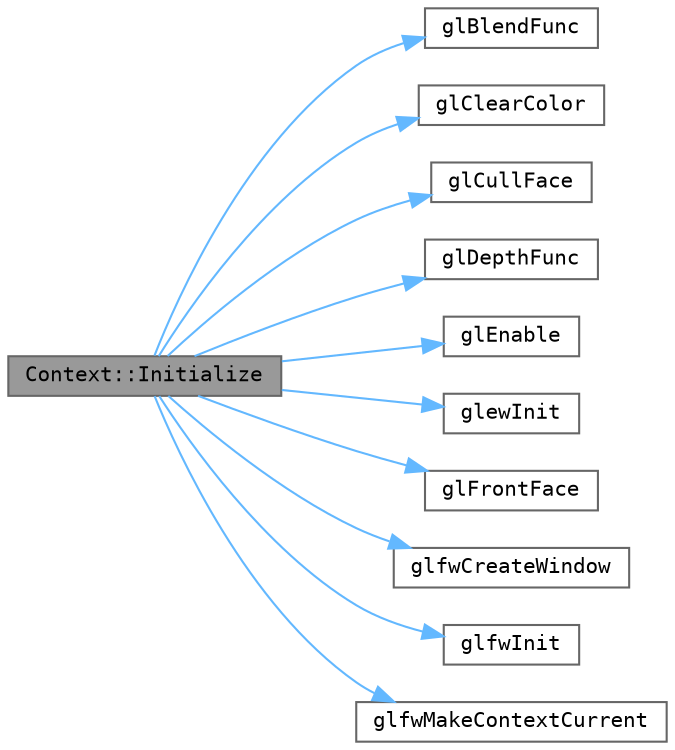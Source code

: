 digraph "Context::Initialize"
{
 // LATEX_PDF_SIZE
  bgcolor="transparent";
  edge [fontname=Terminal,fontsize=10,labelfontname=Helvetica,labelfontsize=10];
  node [fontname=Terminal,fontsize=10,shape=box,height=0.2,width=0.4];
  rankdir="LR";
  Node1 [label="Context::Initialize",height=0.2,width=0.4,color="gray40", fillcolor="grey60", style="filled", fontcolor="black",tooltip="Initiliazes the context window, and additional GPU setup"];
  Node1 -> Node2 [color="steelblue1",style="solid"];
  Node2 [label="glBlendFunc",height=0.2,width=0.4,color="grey40", fillcolor="white", style="filled",URL="$glew_8h.html#a8e13e72c3a7bac1f4685fcf3d32bf98c",tooltip=" "];
  Node1 -> Node3 [color="steelblue1",style="solid"];
  Node3 [label="glClearColor",height=0.2,width=0.4,color="grey40", fillcolor="white", style="filled",URL="$glew_8h.html#af339551012daa99fef8c4d313e98b546",tooltip=" "];
  Node1 -> Node4 [color="steelblue1",style="solid"];
  Node4 [label="glCullFace",height=0.2,width=0.4,color="grey40", fillcolor="white", style="filled",URL="$glew_8h.html#ab96734b878496b7f1d84b854a0cc072c",tooltip=" "];
  Node1 -> Node5 [color="steelblue1",style="solid"];
  Node5 [label="glDepthFunc",height=0.2,width=0.4,color="grey40", fillcolor="white", style="filled",URL="$glew_8h.html#a193efd842a4f4d9bf391afd286c4eef4",tooltip=" "];
  Node1 -> Node6 [color="steelblue1",style="solid"];
  Node6 [label="glEnable",height=0.2,width=0.4,color="grey40", fillcolor="white", style="filled",URL="$glew_8h.html#a1beaf822e5a901dc3fe429b68efb77d4",tooltip=" "];
  Node1 -> Node7 [color="steelblue1",style="solid"];
  Node7 [label="glewInit",height=0.2,width=0.4,color="grey40", fillcolor="white", style="filled",URL="$glew_8h.html#af39d420d8826819cb0108c6f1be0dc1b",tooltip=" "];
  Node1 -> Node8 [color="steelblue1",style="solid"];
  Node8 [label="glFrontFace",height=0.2,width=0.4,color="grey40", fillcolor="white", style="filled",URL="$glew_8h.html#afa8b9e2bcb7fed76f69b2182bc2f3d73",tooltip=" "];
  Node1 -> Node9 [color="steelblue1",style="solid"];
  Node9 [label="glfwCreateWindow",height=0.2,width=0.4,color="grey40", fillcolor="white", style="filled",URL="$group__window.html#gaaccd00fafe81e2db94e8cdf55721e055",tooltip="Creates a window and its associated context."];
  Node1 -> Node10 [color="steelblue1",style="solid"];
  Node10 [label="glfwInit",height=0.2,width=0.4,color="grey40", fillcolor="white", style="filled",URL="$group__init.html#gab41771f0215a2e0afb4cf1cf98082d40",tooltip="Initializes the GLFW library."];
  Node1 -> Node11 [color="steelblue1",style="solid"];
  Node11 [label="glfwMakeContextCurrent",height=0.2,width=0.4,color="grey40", fillcolor="white", style="filled",URL="$group__context.html#gafd76c93e15ec8b0b90506a9936a46185",tooltip="Makes the context of the specified window current for the calling thread."];
}
